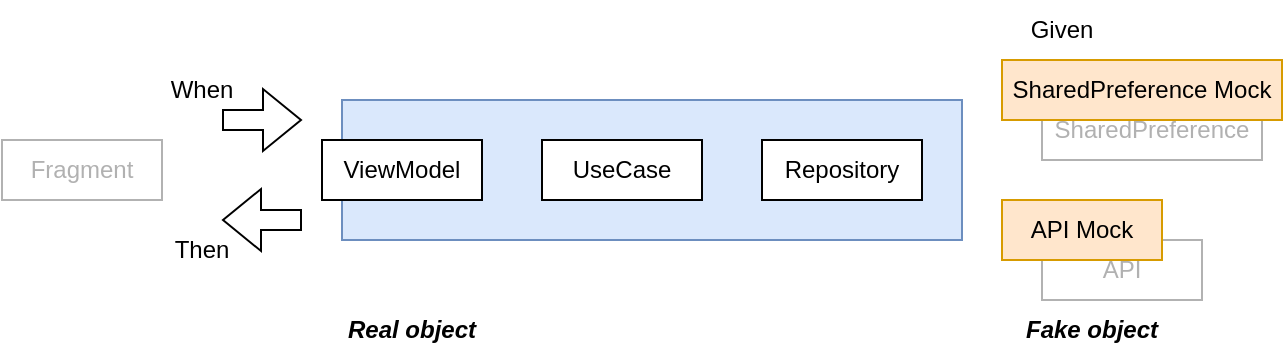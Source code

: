 <mxfile version="24.2.1" type="device">
  <diagram name="ページ1" id="KTmhikJlyO--2MtsTX8y">
    <mxGraphModel dx="857" dy="541" grid="1" gridSize="10" guides="1" tooltips="1" connect="1" arrows="1" fold="1" page="1" pageScale="1" pageWidth="827" pageHeight="1169" math="0" shadow="0">
      <root>
        <mxCell id="0" />
        <mxCell id="1" parent="0" />
        <mxCell id="tbAWzuxnCb8HUWdNtCA--7" value="" style="rounded=0;whiteSpace=wrap;html=1;fillColor=#dae8fc;strokeColor=#6c8ebf;" vertex="1" parent="1">
          <mxGeometry x="210" y="100" width="310" height="70" as="geometry" />
        </mxCell>
        <mxCell id="tbAWzuxnCb8HUWdNtCA--1" value="ViewModel" style="rounded=0;whiteSpace=wrap;html=1;" vertex="1" parent="1">
          <mxGeometry x="200" y="120" width="80" height="30" as="geometry" />
        </mxCell>
        <mxCell id="tbAWzuxnCb8HUWdNtCA--2" value="UseCase" style="rounded=0;whiteSpace=wrap;html=1;" vertex="1" parent="1">
          <mxGeometry x="310" y="120" width="80" height="30" as="geometry" />
        </mxCell>
        <mxCell id="tbAWzuxnCb8HUWdNtCA--4" value="Repository" style="rounded=0;whiteSpace=wrap;html=1;" vertex="1" parent="1">
          <mxGeometry x="420" y="120" width="80" height="30" as="geometry" />
        </mxCell>
        <mxCell id="tbAWzuxnCb8HUWdNtCA--5" value="SharedPreference" style="rounded=0;whiteSpace=wrap;html=1;textOpacity=30;opacity=30;" vertex="1" parent="1">
          <mxGeometry x="560" y="100" width="110" height="30" as="geometry" />
        </mxCell>
        <mxCell id="tbAWzuxnCb8HUWdNtCA--8" value="API" style="rounded=0;whiteSpace=wrap;html=1;textOpacity=30;opacity=30;" vertex="1" parent="1">
          <mxGeometry x="560" y="170" width="80" height="30" as="geometry" />
        </mxCell>
        <mxCell id="tbAWzuxnCb8HUWdNtCA--9" value="Fragment" style="rounded=0;whiteSpace=wrap;html=1;textOpacity=30;opacity=30;" vertex="1" parent="1">
          <mxGeometry x="40" y="120" width="80" height="30" as="geometry" />
        </mxCell>
        <mxCell id="tbAWzuxnCb8HUWdNtCA--10" value="" style="shape=flexArrow;endArrow=classic;html=1;rounded=0;" edge="1" parent="1">
          <mxGeometry width="50" height="50" relative="1" as="geometry">
            <mxPoint x="150" y="110" as="sourcePoint" />
            <mxPoint x="190" y="110" as="targetPoint" />
          </mxGeometry>
        </mxCell>
        <mxCell id="tbAWzuxnCb8HUWdNtCA--11" value="" style="shape=flexArrow;endArrow=classic;html=1;rounded=0;" edge="1" parent="1">
          <mxGeometry width="50" height="50" relative="1" as="geometry">
            <mxPoint x="190" y="160" as="sourcePoint" />
            <mxPoint x="150" y="160" as="targetPoint" />
          </mxGeometry>
        </mxCell>
        <mxCell id="tbAWzuxnCb8HUWdNtCA--12" value="When" style="text;html=1;align=center;verticalAlign=middle;whiteSpace=wrap;rounded=0;" vertex="1" parent="1">
          <mxGeometry x="110" y="80" width="60" height="30" as="geometry" />
        </mxCell>
        <mxCell id="tbAWzuxnCb8HUWdNtCA--14" value="Then" style="text;html=1;align=center;verticalAlign=middle;whiteSpace=wrap;rounded=0;" vertex="1" parent="1">
          <mxGeometry x="110" y="160" width="60" height="30" as="geometry" />
        </mxCell>
        <mxCell id="tbAWzuxnCb8HUWdNtCA--15" value="SharedPreference Mock" style="rounded=0;whiteSpace=wrap;html=1;fillColor=#ffe6cc;strokeColor=#d79b00;" vertex="1" parent="1">
          <mxGeometry x="540" y="80" width="140" height="30" as="geometry" />
        </mxCell>
        <mxCell id="tbAWzuxnCb8HUWdNtCA--16" value="API Mock" style="rounded=0;whiteSpace=wrap;html=1;fillColor=#ffe6cc;strokeColor=#d79b00;" vertex="1" parent="1">
          <mxGeometry x="540" y="150" width="80" height="30" as="geometry" />
        </mxCell>
        <mxCell id="tbAWzuxnCb8HUWdNtCA--17" value="Real object" style="text;html=1;align=center;verticalAlign=middle;whiteSpace=wrap;rounded=0;fontStyle=3" vertex="1" parent="1">
          <mxGeometry x="200" y="200" width="90" height="30" as="geometry" />
        </mxCell>
        <mxCell id="tbAWzuxnCb8HUWdNtCA--18" value="Fake object" style="text;html=1;align=center;verticalAlign=middle;whiteSpace=wrap;rounded=0;fontStyle=3" vertex="1" parent="1">
          <mxGeometry x="540" y="200" width="90" height="30" as="geometry" />
        </mxCell>
        <mxCell id="tbAWzuxnCb8HUWdNtCA--20" value="Given" style="text;html=1;align=center;verticalAlign=middle;whiteSpace=wrap;rounded=0;" vertex="1" parent="1">
          <mxGeometry x="540" y="50" width="60" height="30" as="geometry" />
        </mxCell>
      </root>
    </mxGraphModel>
  </diagram>
</mxfile>
